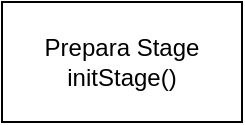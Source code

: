 <mxfile version="21.5.0" type="device">
  <diagram name="Página-1" id="w7mJVSVoSuAP8DbTiMWw">
    <mxGraphModel dx="1472" dy="755" grid="1" gridSize="10" guides="1" tooltips="1" connect="1" arrows="1" fold="1" page="1" pageScale="1" pageWidth="827" pageHeight="1169" math="0" shadow="0">
      <root>
        <mxCell id="0" />
        <mxCell id="1" parent="0" />
        <mxCell id="o0bQR4n_ZS62qE8FyJLB-1" value="Prepara Stage&lt;br&gt;initStage()" style="rounded=0;whiteSpace=wrap;html=1;" vertex="1" parent="1">
          <mxGeometry x="380" y="360" width="120" height="60" as="geometry" />
        </mxCell>
      </root>
    </mxGraphModel>
  </diagram>
</mxfile>

